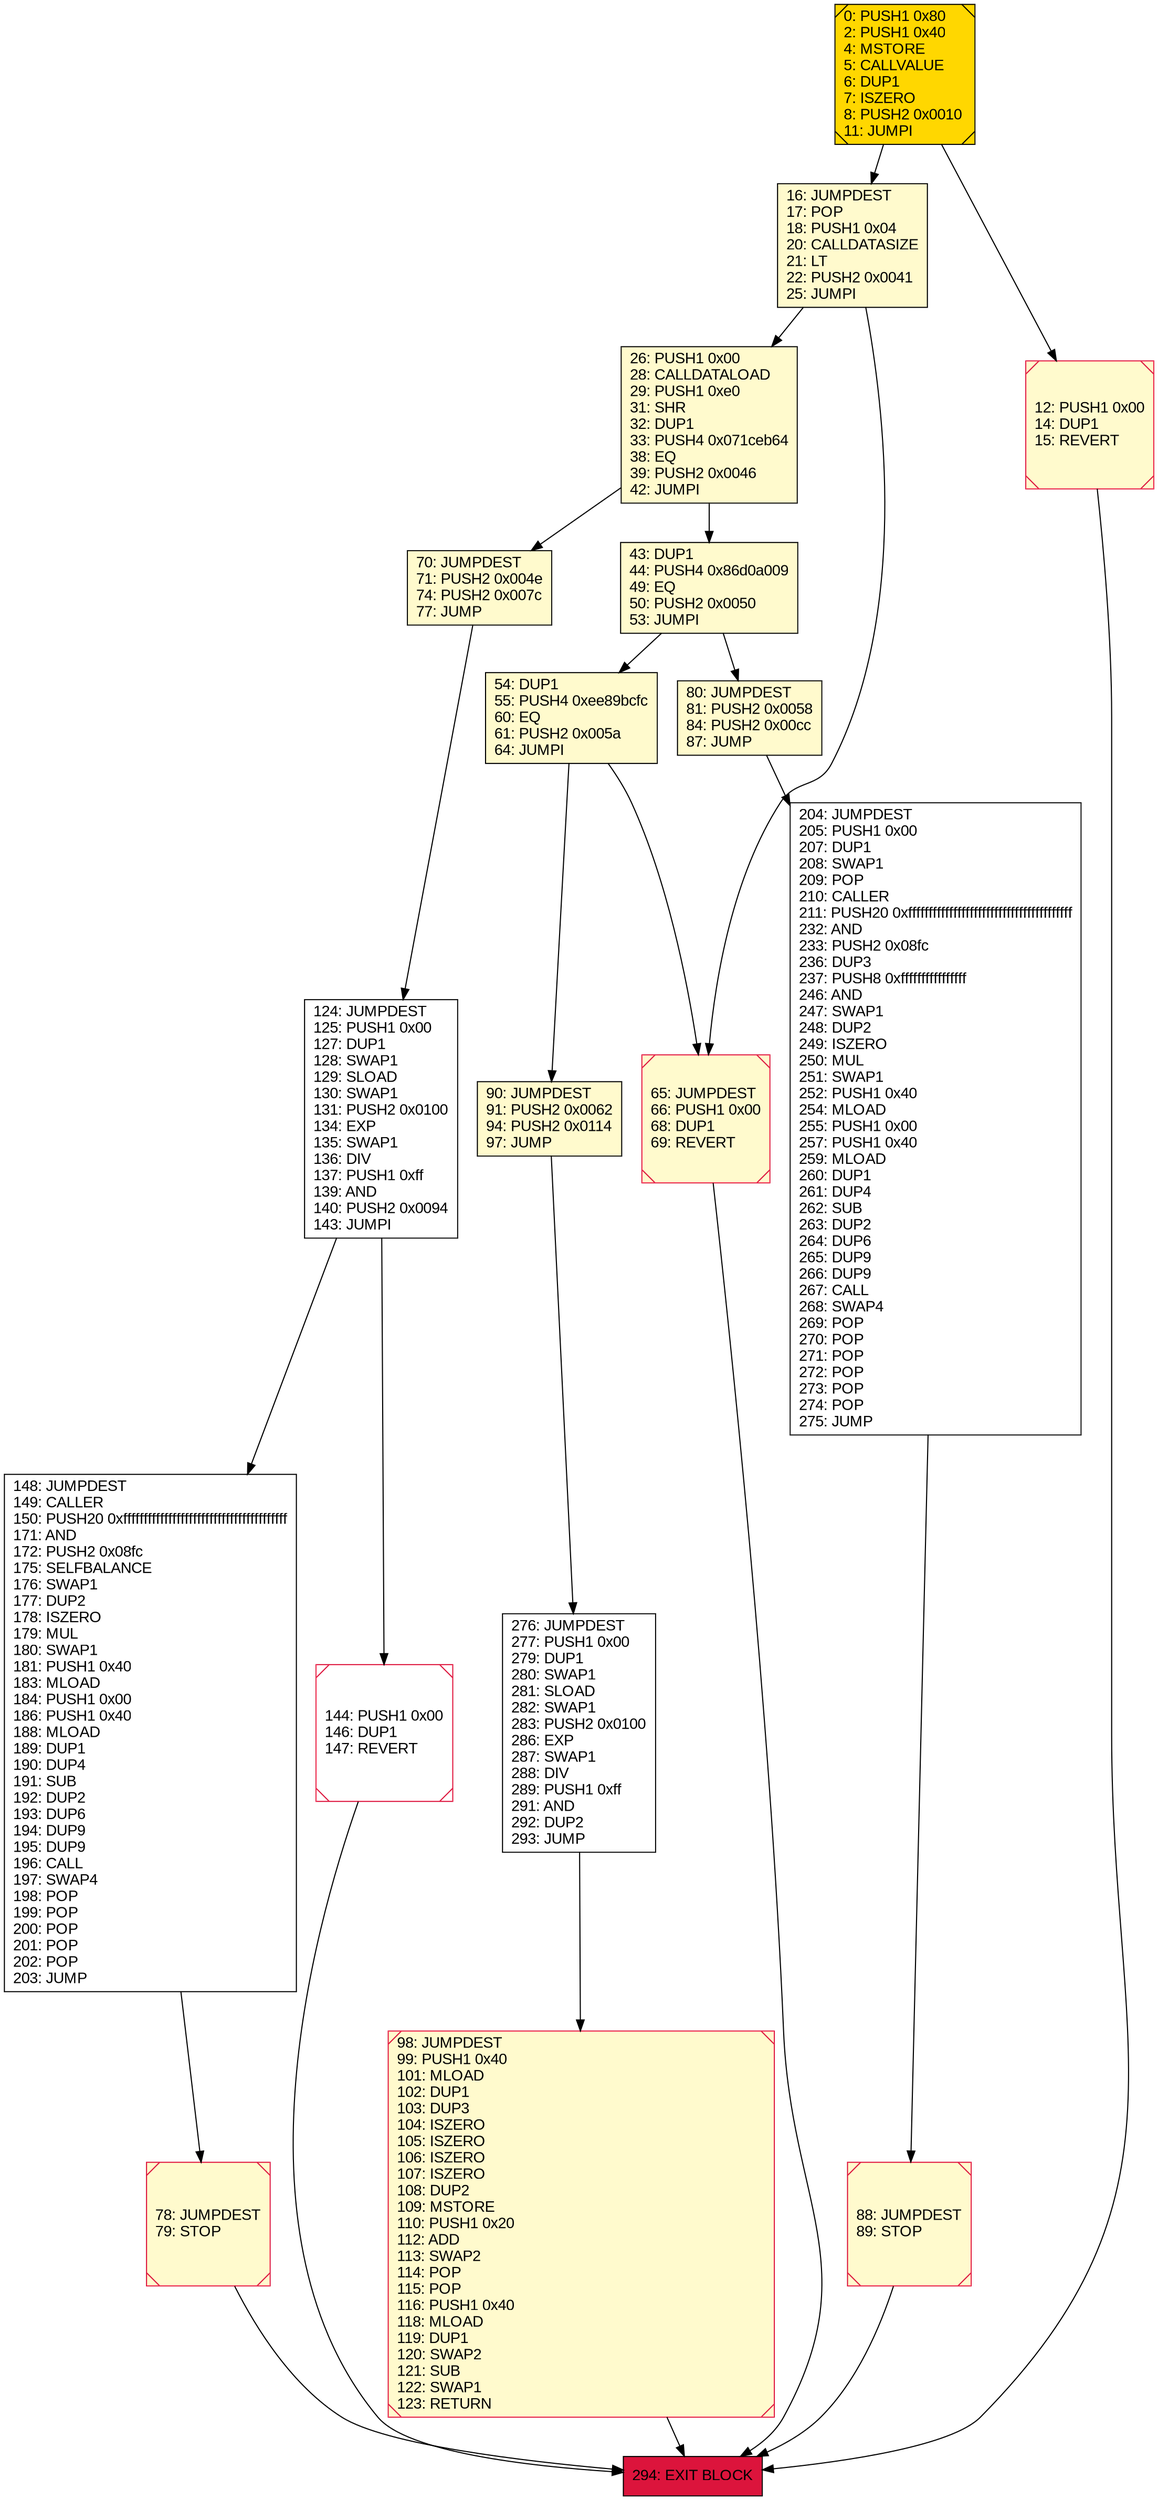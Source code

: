 digraph G {
bgcolor=transparent rankdir=UD;
node [shape=box style=filled color=black fillcolor=white fontname=arial fontcolor=black];
80 [label="80: JUMPDEST\l81: PUSH2 0x0058\l84: PUSH2 0x00cc\l87: JUMP\l" fillcolor=lemonchiffon ];
124 [label="124: JUMPDEST\l125: PUSH1 0x00\l127: DUP1\l128: SWAP1\l129: SLOAD\l130: SWAP1\l131: PUSH2 0x0100\l134: EXP\l135: SWAP1\l136: DIV\l137: PUSH1 0xff\l139: AND\l140: PUSH2 0x0094\l143: JUMPI\l" ];
90 [label="90: JUMPDEST\l91: PUSH2 0x0062\l94: PUSH2 0x0114\l97: JUMP\l" fillcolor=lemonchiffon ];
65 [label="65: JUMPDEST\l66: PUSH1 0x00\l68: DUP1\l69: REVERT\l" fillcolor=lemonchiffon shape=Msquare color=crimson ];
294 [label="294: EXIT BLOCK\l" fillcolor=crimson ];
70 [label="70: JUMPDEST\l71: PUSH2 0x004e\l74: PUSH2 0x007c\l77: JUMP\l" fillcolor=lemonchiffon ];
204 [label="204: JUMPDEST\l205: PUSH1 0x00\l207: DUP1\l208: SWAP1\l209: POP\l210: CALLER\l211: PUSH20 0xffffffffffffffffffffffffffffffffffffffff\l232: AND\l233: PUSH2 0x08fc\l236: DUP3\l237: PUSH8 0xffffffffffffffff\l246: AND\l247: SWAP1\l248: DUP2\l249: ISZERO\l250: MUL\l251: SWAP1\l252: PUSH1 0x40\l254: MLOAD\l255: PUSH1 0x00\l257: PUSH1 0x40\l259: MLOAD\l260: DUP1\l261: DUP4\l262: SUB\l263: DUP2\l264: DUP6\l265: DUP9\l266: DUP9\l267: CALL\l268: SWAP4\l269: POP\l270: POP\l271: POP\l272: POP\l273: POP\l274: POP\l275: JUMP\l" ];
54 [label="54: DUP1\l55: PUSH4 0xee89bcfc\l60: EQ\l61: PUSH2 0x005a\l64: JUMPI\l" fillcolor=lemonchiffon ];
88 [label="88: JUMPDEST\l89: STOP\l" fillcolor=lemonchiffon shape=Msquare color=crimson ];
12 [label="12: PUSH1 0x00\l14: DUP1\l15: REVERT\l" fillcolor=lemonchiffon shape=Msquare color=crimson ];
16 [label="16: JUMPDEST\l17: POP\l18: PUSH1 0x04\l20: CALLDATASIZE\l21: LT\l22: PUSH2 0x0041\l25: JUMPI\l" fillcolor=lemonchiffon ];
148 [label="148: JUMPDEST\l149: CALLER\l150: PUSH20 0xffffffffffffffffffffffffffffffffffffffff\l171: AND\l172: PUSH2 0x08fc\l175: SELFBALANCE\l176: SWAP1\l177: DUP2\l178: ISZERO\l179: MUL\l180: SWAP1\l181: PUSH1 0x40\l183: MLOAD\l184: PUSH1 0x00\l186: PUSH1 0x40\l188: MLOAD\l189: DUP1\l190: DUP4\l191: SUB\l192: DUP2\l193: DUP6\l194: DUP9\l195: DUP9\l196: CALL\l197: SWAP4\l198: POP\l199: POP\l200: POP\l201: POP\l202: POP\l203: JUMP\l" ];
276 [label="276: JUMPDEST\l277: PUSH1 0x00\l279: DUP1\l280: SWAP1\l281: SLOAD\l282: SWAP1\l283: PUSH2 0x0100\l286: EXP\l287: SWAP1\l288: DIV\l289: PUSH1 0xff\l291: AND\l292: DUP2\l293: JUMP\l" ];
144 [label="144: PUSH1 0x00\l146: DUP1\l147: REVERT\l" shape=Msquare color=crimson ];
43 [label="43: DUP1\l44: PUSH4 0x86d0a009\l49: EQ\l50: PUSH2 0x0050\l53: JUMPI\l" fillcolor=lemonchiffon ];
0 [label="0: PUSH1 0x80\l2: PUSH1 0x40\l4: MSTORE\l5: CALLVALUE\l6: DUP1\l7: ISZERO\l8: PUSH2 0x0010\l11: JUMPI\l" fillcolor=lemonchiffon shape=Msquare fillcolor=gold ];
26 [label="26: PUSH1 0x00\l28: CALLDATALOAD\l29: PUSH1 0xe0\l31: SHR\l32: DUP1\l33: PUSH4 0x071ceb64\l38: EQ\l39: PUSH2 0x0046\l42: JUMPI\l" fillcolor=lemonchiffon ];
78 [label="78: JUMPDEST\l79: STOP\l" fillcolor=lemonchiffon shape=Msquare color=crimson ];
98 [label="98: JUMPDEST\l99: PUSH1 0x40\l101: MLOAD\l102: DUP1\l103: DUP3\l104: ISZERO\l105: ISZERO\l106: ISZERO\l107: ISZERO\l108: DUP2\l109: MSTORE\l110: PUSH1 0x20\l112: ADD\l113: SWAP2\l114: POP\l115: POP\l116: PUSH1 0x40\l118: MLOAD\l119: DUP1\l120: SWAP2\l121: SUB\l122: SWAP1\l123: RETURN\l" fillcolor=lemonchiffon shape=Msquare color=crimson ];
26 -> 43;
65 -> 294;
54 -> 65;
54 -> 90;
70 -> 124;
80 -> 204;
16 -> 65;
88 -> 294;
204 -> 88;
12 -> 294;
276 -> 98;
124 -> 148;
90 -> 276;
124 -> 144;
0 -> 12;
0 -> 16;
16 -> 26;
144 -> 294;
148 -> 78;
43 -> 80;
98 -> 294;
26 -> 70;
78 -> 294;
43 -> 54;
}